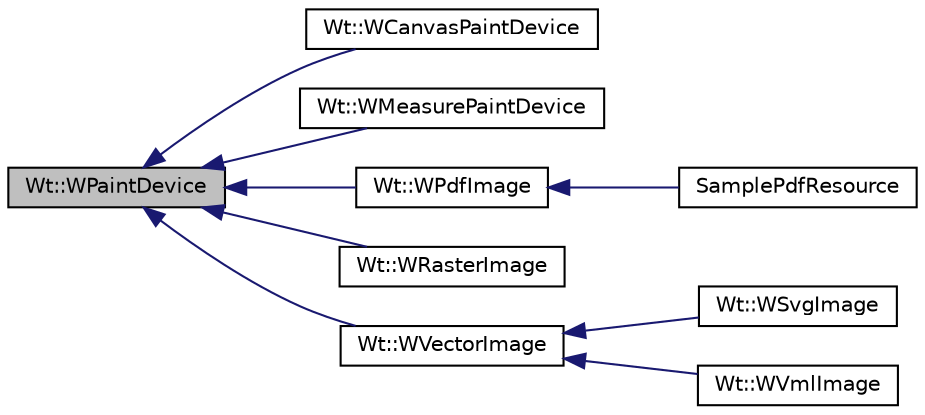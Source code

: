 digraph "Wt::WPaintDevice"
{
 // LATEX_PDF_SIZE
  edge [fontname="Helvetica",fontsize="10",labelfontname="Helvetica",labelfontsize="10"];
  node [fontname="Helvetica",fontsize="10",shape=record];
  rankdir="LR";
  Node1 [label="Wt::WPaintDevice",height=0.2,width=0.4,color="black", fillcolor="grey75", style="filled", fontcolor="black",tooltip="The abstract base class for a paint device."];
  Node1 -> Node2 [dir="back",color="midnightblue",fontsize="10",style="solid",fontname="Helvetica"];
  Node2 [label="Wt::WCanvasPaintDevice",height=0.2,width=0.4,color="black", fillcolor="white", style="filled",URL="$classWt_1_1WCanvasPaintDevice.html",tooltip="A paint device for rendering using the HTML 5 <canvas> element."];
  Node1 -> Node3 [dir="back",color="midnightblue",fontsize="10",style="solid",fontname="Helvetica"];
  Node3 [label="Wt::WMeasurePaintDevice",height=0.2,width=0.4,color="black", fillcolor="white", style="filled",URL="$classWt_1_1WMeasurePaintDevice.html",tooltip="WMeasurePaintDevice Wt/WMeasurePaintDevice Wt/WMeasurePaintDevice."];
  Node1 -> Node4 [dir="back",color="midnightblue",fontsize="10",style="solid",fontname="Helvetica"];
  Node4 [label="Wt::WPdfImage",height=0.2,width=0.4,color="black", fillcolor="white", style="filled",URL="$classWt_1_1WPdfImage.html",tooltip="A paint device for rendering to a PDF."];
  Node4 -> Node5 [dir="back",color="midnightblue",fontsize="10",style="solid",fontname="Helvetica"];
  Node5 [label="SamplePdfResource",height=0.2,width=0.4,color="black", fillcolor="white", style="filled",URL="$classSamplePdfResource.html",tooltip=" "];
  Node1 -> Node6 [dir="back",color="midnightblue",fontsize="10",style="solid",fontname="Helvetica"];
  Node6 [label="Wt::WRasterImage",height=0.2,width=0.4,color="black", fillcolor="white", style="filled",URL="$classWt_1_1WRasterImage.html",tooltip="A paint device for rendering to a raster image."];
  Node1 -> Node7 [dir="back",color="midnightblue",fontsize="10",style="solid",fontname="Helvetica"];
  Node7 [label="Wt::WVectorImage",height=0.2,width=0.4,color="black", fillcolor="white", style="filled",URL="$classWt_1_1WVectorImage.html",tooltip="An abstract paint device for rendering using native vector graphics."];
  Node7 -> Node8 [dir="back",color="midnightblue",fontsize="10",style="solid",fontname="Helvetica"];
  Node8 [label="Wt::WSvgImage",height=0.2,width=0.4,color="black", fillcolor="white", style="filled",URL="$classWt_1_1WSvgImage.html",tooltip="A paint device for rendering using Scalable Vector Graphics (SVG)."];
  Node7 -> Node9 [dir="back",color="midnightblue",fontsize="10",style="solid",fontname="Helvetica"];
  Node9 [label="Wt::WVmlImage",height=0.2,width=0.4,color="black", fillcolor="white", style="filled",URL="$classWt_1_1WVmlImage.html",tooltip="A paint device for rendering using the VML pseudo-standard."];
}
